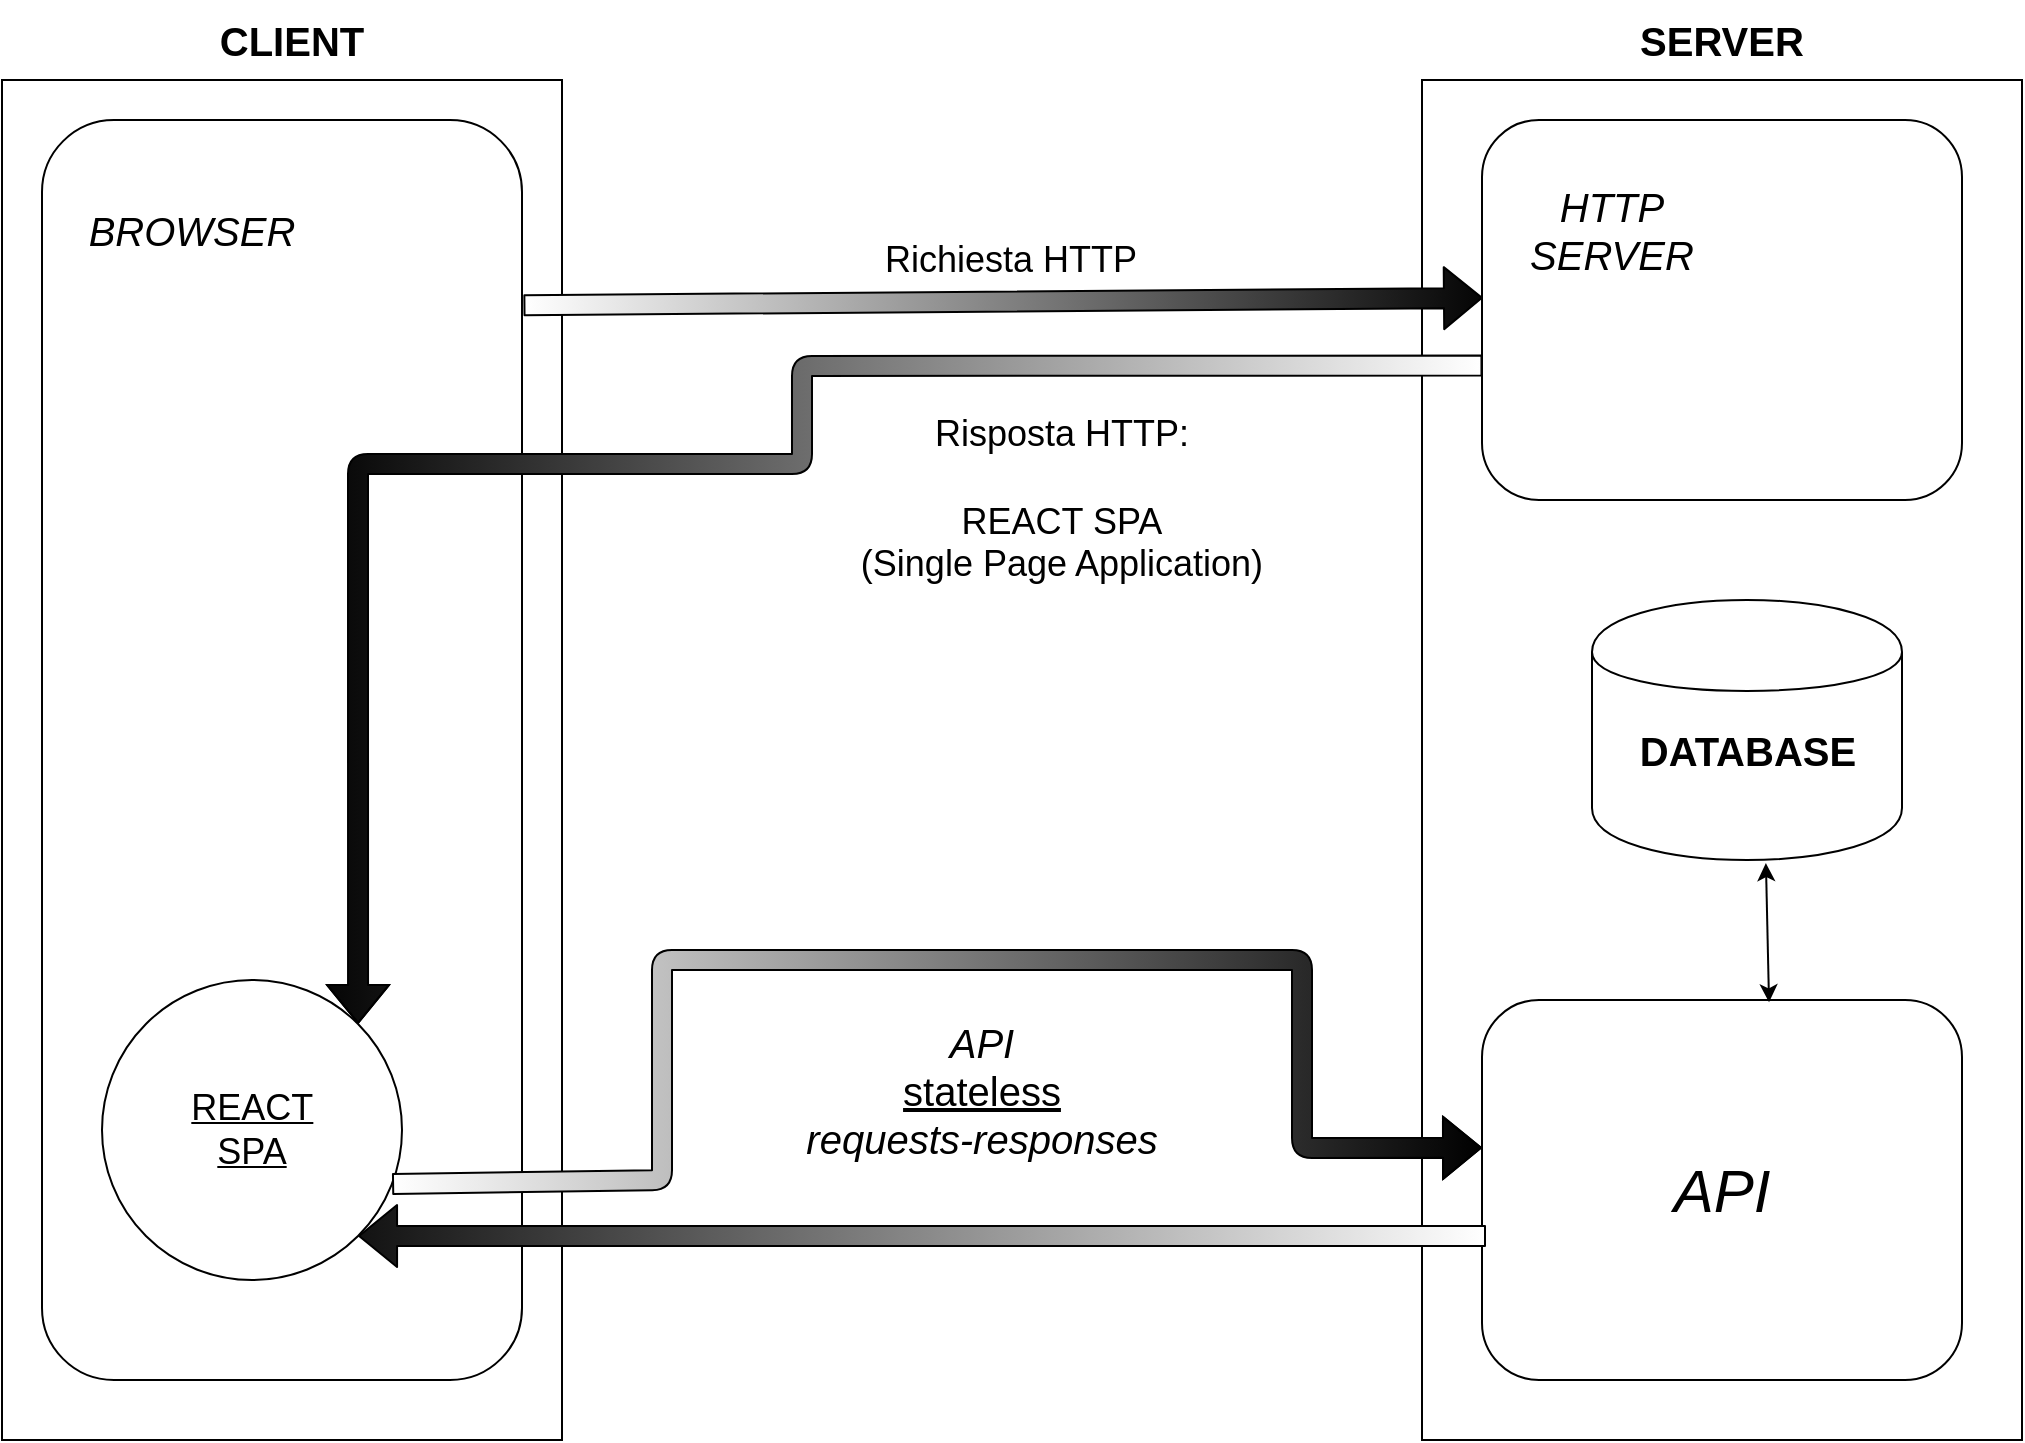 <mxfile version="12.9.6" type="device"><diagram id="9u3laBW7lMXnXdWdSBDd" name="Page-1"><mxGraphModel dx="1598" dy="912" grid="1" gridSize="10" guides="1" tooltips="1" connect="1" arrows="1" fold="1" page="1" pageScale="1" pageWidth="1169" pageHeight="827" math="0" shadow="0"><root><mxCell id="0"/><mxCell id="1" parent="0"/><mxCell id="JQbitTkiBtIykDT9edok-1" value="" style="rounded=0;whiteSpace=wrap;html=1;" vertex="1" parent="1"><mxGeometry x="80" y="80" width="280" height="680" as="geometry"/></mxCell><mxCell id="JQbitTkiBtIykDT9edok-2" value="&lt;b&gt;&lt;font style=&quot;font-size: 20px&quot;&gt;CLIENT&lt;/font&gt;&lt;/b&gt;" style="text;html=1;strokeColor=none;fillColor=none;align=center;verticalAlign=middle;whiteSpace=wrap;rounded=0;" vertex="1" parent="1"><mxGeometry x="170" y="40" width="110" height="40" as="geometry"/></mxCell><mxCell id="JQbitTkiBtIykDT9edok-3" value="" style="rounded=1;whiteSpace=wrap;html=1;" vertex="1" parent="1"><mxGeometry x="100" y="100" width="240" height="630" as="geometry"/></mxCell><mxCell id="JQbitTkiBtIykDT9edok-4" value="&lt;i&gt;&lt;font style=&quot;font-size: 20px&quot;&gt;BROWSER&lt;/font&gt;&lt;/i&gt;" style="text;html=1;strokeColor=none;fillColor=none;align=center;verticalAlign=middle;whiteSpace=wrap;rounded=0;" vertex="1" parent="1"><mxGeometry x="130" y="130" width="90" height="50" as="geometry"/></mxCell><mxCell id="JQbitTkiBtIykDT9edok-5" value="" style="rounded=0;whiteSpace=wrap;html=1;" vertex="1" parent="1"><mxGeometry x="790" y="80" width="300" height="680" as="geometry"/></mxCell><mxCell id="JQbitTkiBtIykDT9edok-7" value="&lt;b&gt;&lt;font style=&quot;font-size: 20px&quot;&gt;SERVER&lt;/font&gt;&lt;/b&gt;" style="text;html=1;strokeColor=none;fillColor=none;align=center;verticalAlign=middle;whiteSpace=wrap;rounded=0;" vertex="1" parent="1"><mxGeometry x="885" y="40" width="110" height="40" as="geometry"/></mxCell><mxCell id="JQbitTkiBtIykDT9edok-8" value="" style="rounded=1;whiteSpace=wrap;html=1;" vertex="1" parent="1"><mxGeometry x="820" y="100" width="240" height="190" as="geometry"/></mxCell><mxCell id="JQbitTkiBtIykDT9edok-9" value="" style="rounded=1;whiteSpace=wrap;html=1;" vertex="1" parent="1"><mxGeometry x="820" y="540" width="240" height="190" as="geometry"/></mxCell><mxCell id="JQbitTkiBtIykDT9edok-10" value="&lt;i&gt;&lt;font style=&quot;font-size: 20px&quot;&gt;HTTP SERVER&lt;/font&gt;&lt;/i&gt;" style="text;html=1;strokeColor=none;fillColor=none;align=center;verticalAlign=middle;whiteSpace=wrap;rounded=0;" vertex="1" parent="1"><mxGeometry x="840" y="120" width="90" height="70" as="geometry"/></mxCell><mxCell id="JQbitTkiBtIykDT9edok-11" value="&lt;font style=&quot;font-size: 30px&quot;&gt;&lt;i&gt;&lt;font style=&quot;font-size: 30px&quot;&gt;API&lt;/font&gt;&lt;/i&gt;&lt;/font&gt;" style="text;html=1;strokeColor=none;fillColor=none;align=center;verticalAlign=middle;whiteSpace=wrap;rounded=0;" vertex="1" parent="1"><mxGeometry x="895" y="600" width="90" height="70" as="geometry"/></mxCell><mxCell id="JQbitTkiBtIykDT9edok-12" value="" style="shape=flexArrow;endArrow=classic;html=1;exitX=1.003;exitY=0.147;exitDx=0;exitDy=0;entryX=0.002;entryY=0.468;entryDx=0;entryDy=0;fillColor=#050505;gradientColor=#ffffff;gradientDirection=west;entryPerimeter=0;exitPerimeter=0;" edge="1" parent="1" source="JQbitTkiBtIykDT9edok-3" target="JQbitTkiBtIykDT9edok-8"><mxGeometry width="50" height="50" relative="1" as="geometry"><mxPoint x="370" y="170" as="sourcePoint"/><mxPoint x="420" y="120" as="targetPoint"/></mxGeometry></mxCell><mxCell id="JQbitTkiBtIykDT9edok-13" value="&lt;font style=&quot;font-size: 18px&quot;&gt;Richiesta HTTP&lt;/font&gt;" style="text;html=1;strokeColor=none;fillColor=none;align=center;verticalAlign=middle;whiteSpace=wrap;rounded=0;" vertex="1" parent="1"><mxGeometry x="497" y="160" width="175" height="20" as="geometry"/></mxCell><mxCell id="JQbitTkiBtIykDT9edok-14" value="" style="shape=flexArrow;endArrow=classic;html=1;fillColor=#050505;gradientColor=#ffffff;gradientDirection=east;exitX=0.001;exitY=0.646;exitDx=0;exitDy=0;exitPerimeter=0;entryX=1;entryY=0;entryDx=0;entryDy=0;" edge="1" parent="1" source="JQbitTkiBtIykDT9edok-8" target="JQbitTkiBtIykDT9edok-16"><mxGeometry width="50" height="50" relative="1" as="geometry"><mxPoint x="730" y="260" as="sourcePoint"/><mxPoint x="410" y="300" as="targetPoint"/><Array as="points"><mxPoint x="480" y="223"/><mxPoint x="480" y="272"/><mxPoint x="258" y="272"/></Array></mxGeometry></mxCell><mxCell id="JQbitTkiBtIykDT9edok-15" value="&lt;div style=&quot;font-size: 18px&quot;&gt;&lt;font style=&quot;font-size: 18px&quot;&gt;Risposta HTTP:&lt;/font&gt;&lt;/div&gt;&lt;div style=&quot;font-size: 18px&quot;&gt;&lt;font style=&quot;font-size: 18px&quot;&gt;&lt;br&gt;&lt;/font&gt;&lt;/div&gt;&lt;div style=&quot;font-size: 18px&quot;&gt;&lt;font style=&quot;font-size: 18px&quot;&gt;REACT SPA &lt;br&gt;&lt;/font&gt;&lt;/div&gt;&lt;div style=&quot;font-size: 18px&quot;&gt;&lt;font style=&quot;font-size: 18px&quot;&gt;(Single Page Application)&lt;/font&gt;&lt;/div&gt;" style="text;html=1;strokeColor=none;fillColor=none;align=center;verticalAlign=middle;whiteSpace=wrap;rounded=0;" vertex="1" parent="1"><mxGeometry x="480" y="240" width="260" height="100" as="geometry"/></mxCell><mxCell id="JQbitTkiBtIykDT9edok-16" value="" style="ellipse;whiteSpace=wrap;html=1;aspect=fixed;" vertex="1" parent="1"><mxGeometry x="130" y="530" width="150" height="150" as="geometry"/></mxCell><mxCell id="JQbitTkiBtIykDT9edok-17" value="&lt;u&gt;&lt;font style=&quot;font-size: 18px&quot;&gt;REACT SPA&lt;/font&gt;&lt;/u&gt;" style="text;html=1;strokeColor=none;fillColor=none;align=center;verticalAlign=middle;whiteSpace=wrap;rounded=0;" vertex="1" parent="1"><mxGeometry x="175" y="585" width="60" height="40" as="geometry"/></mxCell><mxCell id="JQbitTkiBtIykDT9edok-18" value="" style="shape=flexArrow;endArrow=classic;startArrow=none;html=1;fillColor=#000000;gradientColor=#ffffff;exitX=0.967;exitY=0.68;exitDx=0;exitDy=0;entryX=0;entryY=0.389;entryDx=0;entryDy=0;entryPerimeter=0;gradientDirection=west;startFill=0;exitPerimeter=0;" edge="1" parent="1" source="JQbitTkiBtIykDT9edok-16" target="JQbitTkiBtIykDT9edok-9"><mxGeometry width="50" height="50" relative="1" as="geometry"><mxPoint x="610" y="490" as="sourcePoint"/><mxPoint x="660" y="440" as="targetPoint"/><Array as="points"><mxPoint x="410" y="630"/><mxPoint x="410" y="520"/><mxPoint x="730" y="520"/><mxPoint x="730" y="614"/></Array></mxGeometry></mxCell><mxCell id="JQbitTkiBtIykDT9edok-19" value="&lt;div style=&quot;font-size: 20px&quot;&gt;&lt;i&gt;&lt;font style=&quot;font-size: 20px&quot;&gt;API&lt;/font&gt;&lt;/i&gt;&lt;/div&gt;&lt;div style=&quot;font-size: 20px&quot;&gt;&lt;u&gt;&lt;font style=&quot;font-size: 20px&quot;&gt;stateless&lt;/font&gt;&lt;/u&gt;&lt;i&gt;&lt;font style=&quot;font-size: 20px&quot;&gt;&lt;br&gt;&lt;/font&gt;&lt;/i&gt;&lt;/div&gt;&lt;div style=&quot;font-size: 20px&quot;&gt;&lt;i&gt;&lt;font style=&quot;font-size: 20px&quot;&gt;requests-responses&lt;/font&gt;&lt;/i&gt;&lt;/div&gt;" style="text;html=1;strokeColor=none;fillColor=none;align=center;verticalAlign=middle;whiteSpace=wrap;rounded=0;" vertex="1" parent="1"><mxGeometry x="450" y="545" width="240" height="80" as="geometry"/></mxCell><mxCell id="JQbitTkiBtIykDT9edok-20" value="" style="shape=flexArrow;endArrow=classic;startArrow=none;html=1;fillColor=#121212;gradientColor=#ffffff;gradientDirection=east;startFill=0;entryX=1;entryY=1;entryDx=0;entryDy=0;" edge="1" parent="1" target="JQbitTkiBtIykDT9edok-16"><mxGeometry width="50" height="50" relative="1" as="geometry"><mxPoint x="822" y="658" as="sourcePoint"/><mxPoint x="436.97" y="565.88" as="targetPoint"/><Array as="points"/></mxGeometry></mxCell><mxCell id="JQbitTkiBtIykDT9edok-22" value="" style="shape=cylinder;whiteSpace=wrap;html=1;boundedLbl=1;backgroundOutline=1;" vertex="1" parent="1"><mxGeometry x="875" y="340" width="155" height="130" as="geometry"/></mxCell><mxCell id="JQbitTkiBtIykDT9edok-23" value="&lt;b&gt;&lt;font style=&quot;font-size: 20px&quot;&gt;DATABASE&lt;/font&gt;&lt;/b&gt;" style="text;html=1;strokeColor=none;fillColor=none;align=center;verticalAlign=middle;whiteSpace=wrap;rounded=0;" vertex="1" parent="1"><mxGeometry x="887.5" y="395" width="130" height="40" as="geometry"/></mxCell><mxCell id="JQbitTkiBtIykDT9edok-28" value="" style="endArrow=classic;startArrow=classic;html=1;fillColor=#000000;gradientColor=#ffffff;entryX=0.561;entryY=1.012;entryDx=0;entryDy=0;entryPerimeter=0;exitX=0.598;exitY=0.006;exitDx=0;exitDy=0;exitPerimeter=0;" edge="1" parent="1" source="JQbitTkiBtIykDT9edok-9" target="JQbitTkiBtIykDT9edok-22"><mxGeometry width="50" height="50" relative="1" as="geometry"><mxPoint x="1150" y="472" as="sourcePoint"/><mxPoint x="630" y="460" as="targetPoint"/></mxGeometry></mxCell></root></mxGraphModel></diagram></mxfile>